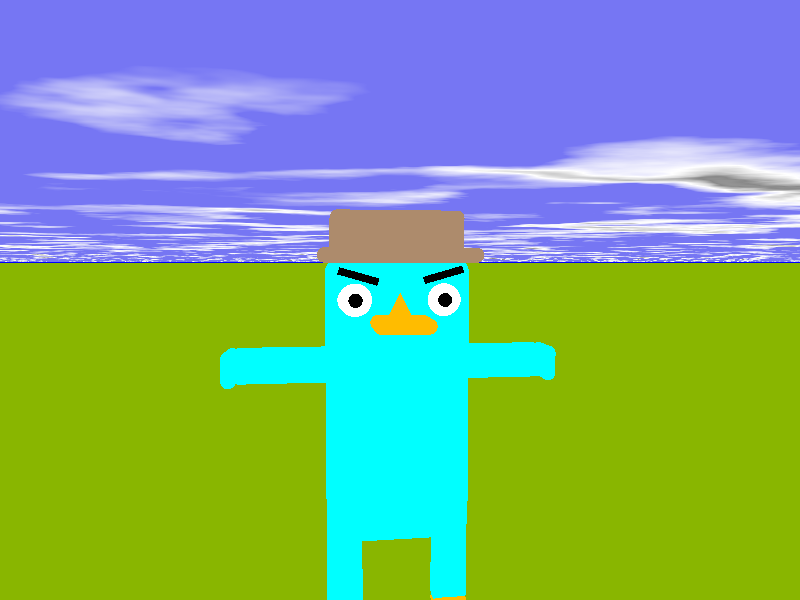 #include "colors.inc"
#include "shapes.inc" 
    
#declare w = 1; //width
#declare h = 4; //height 
#declare d = -2; //depth
#declare proportion = 1;  

#declare c = <0,1.1,0>;
        
camera{


    location <-8,5,0>
    look_at <0,4.5,-1>

}  
light_source { 
        <-1,4.5,3>
        color White 
}
light_source { 
        <-1,4.5,-3>
        color White 
}
 

background{Blue}

//Body

object{ // Round_Box(A, B, WireRadius, UseMerge)
        Round_Box(c,c+<w,h,d>, 0.25   , 0)  
         
        texture{ pigment{ color Cyan}
               //normal { radial sine_wave frequency 30 scale 0.25 }
                 finish { phong 1 }
                }
        scale<1,1,1>*proportion  rotate<0, 0,0> translate<0,0,0>
      } // ---------------------------------------------------------
      

//Arm1      
union{

    object{ // Round_Box(A, B, WireRadius, UseMerge)
            Round_Box(c+<0.5,0.5,0.001>, c+<0.8,-1,-0.5>, 0.1   , 0)  
             
            texture{ pigment{ color Cyan}
                   //normal { radial sine_wave frequency 30 scale 0.25 }
                     finish { phong 1 }
                    }
            
          } // ---------------------------------------------------------
          
    //Hand1      
     object{ // Round_Box(A, B, WireRadius, UseMerge)
            Round_Box(c+<0.8,-1,0.001>, c+<0.2,-1,-0.5>, 0.1   , 0)  
             
            texture{ pigment{ color Cyan}
                   //normal { radial sine_wave frequency 30 scale 0.25 }
                     finish { phong 1 }
                    }
       
          } // ---------------------------------------------------------
    scale<1,1,1>*proportion  rotate<-90,0,0> translate c+<-0.08,2.7,1.4>      
}  


//Arm2
union{ 

    object{ // Round_Box(A, B, WireRadius, UseMerge)
            Round_Box(c+<0.5,-1,d-0.001>,c+<0.8,0.5,d+0.5>, 0.1   , 0)  
             
            texture{ pigment{ color Cyan}
                   //normal { radial sine_wave frequency 30 scale 0.25 }
                     finish { phong 1 }
                    }
    
          } // ---------------------------------------------------------
    //Hand2      
     object{ // Round_Box(A, B, WireRadius, UseMerge)
            Round_Box(c+<0.8,-1,d-0.001>, c+<0.2,-1,d+0.5>, 0.1   , 0)  
             
            texture{ pigment{ color Cyan}
                   //normal { radial sine_wave frequency 30 scale 0.25 }
                     finish { phong 1 }
                    }
            
          } // ---------------------------------------------------------      
    scale<1,1,1>*proportion  rotate<90,0,0> translate c+<0,0.7,-3.3>
} 



//Leg1
 
object{ // Round_Box(A, B, WireRadius, UseMerge)
        Round_Box(  c+<w-0.5,0.5,d-0.001>,c+<w-0.8,-1,d+0.5>, 0.1   , 0)  
         
        texture{ pigment{ color Cyan}
               //normal { radial sine_wave frequency 30 scale 0.25 }
                 finish { phong 1 }
                }
        scale<1,1,1>*proportion  rotate<0, 0,0> translate<0,0,0>
      } // ---------------------------------------------------------
//Foot1      
 object{ // Round_Box(A, B, WireRadius, UseMerge)
        Round_Box(c+<w-0.5,-1,d-0.001>,c+<w-1.1,-1,d+0.5>, 0.1   , 0)  
         
        texture{ pigment{ color Orange}
               //normal { radial sine_wave frequency 30 scale 0.25 }
                 finish { phong 1 }
                }
        scale<1,1,1>*proportion  rotate<0, 0,0> translate<0,0,0>
      } // ---------------------------------------------------------      
      
//Leg2
object{ // Round_Box(A, B, WireRadius, UseMerge)
        Round_Box( c+<w-0.5,0.5,+0.001>,c+<w-0.8,-1,d+1.5>, 0.1   , 0)  
         
        texture{ pigment{ color Cyan}
               //normal { radial sine_wave frequency 30 scale 0.25 }
                 finish { phong 1 }
                }
        scale<1,1,1>*proportion  rotate<0, 0,0> translate<0,0,0>
      } // ---------------------------------------------------------
      
//Foot2      
 object{ // Round_Box(A, B, WireRadius, UseMerge)
        Round_Box(c+<w-0.5,-1,+0.001>,c+<w-1.1,-1,d+1.5>, 0.1   , 0)  
         
        texture{ pigment{ color Orange}
               //normal { radial sine_wave frequency 30 scale 0.25 }
                 finish { phong 1 }
                }
        scale<1,1,1>*proportion  rotate<0, 0,0> translate<0,0,0>
      } // ---------------------------------------------------------      
           
      

//Left eye

sphere { c, 0.3 

        texture { pigment{ color White}
                  finish { phong 1.0 reflection 0.00}
                } // end of texture

          scale<1,1,1>*proportion  rotate<0,0,0>  translate<0.2,3.4,-1.6>  
       }  // end of sphere -----------------------------------
       //Iris1
            sphere { c, 0.1 
            
                    texture { pigment{ color Black}
                              finish { phong 1.0 reflection 0.00}
                            } // end of texture
            
                      scale<1,1,1>*proportion  rotate<0,0,0>  translate<-0.05,3.4,-1.6>  
                   }  // end of sphere -----------------------------------  
                   
                   
                   
                   
                   
//Rigth eye       
sphere { c, 0.3 

        texture { pigment{ color White}
                  finish { phong 1.0 reflection 0.00}
                } // end of texture

          scale<1,1,1>*proportion  rotate<0,0,0>  translate<0.2,3.4,-0.4>  
       }  // end of sphere ----------------------------------- 

                   
        //Iris2       
        sphere { c, 0.1 
        
                texture { pigment{ color  Black}
                          finish { phong 1.0 reflection 0.00}
                        } // end of texture
        
                 scale<1,1,1>*proportion  rotate<0,0,0>  translate<-0.05,3.4,-0.4>  
               }  // end of sphere ----------------------------------- 
       
// CejaRigth

cylinder { c+<0,4,0>,c+<0,4,0.55>, 0.05
           texture { pigment { color Black}
                   //normal  { bumps 0.5 scale <0.25, 0.005,0.005>}  
                     finish  { phong 0.5 reflection{ 0.00 metallic 0.00} } 
                   } // end of texture
           scale <1,1,1>*proportion rotate<-16,0,0> translate<0,-0.16,0.7>
         } // end of cylinder  ------------------------------------



       
// CejaLeft

cylinder { c+<0,4,0>,c+<0,4,0.55>, 0.05
           texture { pigment { color Black}
                   //normal  { bumps 0.5 scale <0.25, 0.005,0.005>}  
                     finish  { phong 0.5 reflection{ 0.00 metallic 0.00} } 
                   } // end of texture
           scale <1,1,1>*proportion rotate<16,0,0> translate<0,0.01,-3.26>
         } // end of cylinder  ------------------------------------







       
// Pico

object{ // Round_Box(A, B, WireRadius, UseMerge)
        Round_Box(c+<0.2,0,-0.6>,c+<-0.7,0.2,-1.4>, 0.1   , 0)  
         
        texture{ pigment{ color Orange}
               //normal { radial sine_wave frequency 30 scale 0.25 }
                 finish { phong 1 }
                }
        scale<1,1,1>*proportion  rotate<0, 0,0> translate<0,3,0>
      } // ---------------------------------------------------------

//Nose            
triangle { 
                c+<-0.01, 0, -0.75>, c+<-0.01, 0, -1.25>, c+<-0.01, 0.5, -1>
                texture { pigment{ color Orange } 
                finish { phong 1.0 }
              }
              scale<1,1,1>*proportion rotate<0, 0,0> translate<0,3,0>
               }
               
               
//Cola 

object{ // Round_Box(A, B, WireRadius, UseMerge)
        Round_Box( c+<w,0.6,-0.3>,c+<3.5,0.2,-1.5>, 0.1   , 0)  
         
        texture{ pigment{ color Red}
               //normal { radial sine_wave frequency 30 scale 0.25 }
                 finish { phong 1 }
                }
        scale<1,1,1>*proportion  rotate<0, 0,0> translate<0,0,0>
      } // ---------------------------------------------------------
      
//Hat

object{ // Round_Box(A, B, WireRadius, UseMerge)
        Round_Box(c+<-0.4,0,-1.2>,c+<1,0.2,1>, 0.1   , 0)  
                              
        texture{ pigment{ color SemiSweetChoc}
               //normal { radial sine_wave frequency 30 scale 0.25 }
                 finish { phong 1 }                           
                }
        scale<1,1,1>*proportion  rotate<0, 0,0> translate<0.1,3.9,-0.9>
      } // --------------------------------------------------------- 
      
//Hat

object{ // Round_Box(A, B, WireRadius, UseMerge)
        Round_Box(c+<-0.6,0,-1>,c+<0.5,0.6,0.8>, 0.1   , 0)  
                              
        texture{ pigment{ color SemiSweetChoc}
               //normal { radial sine_wave frequency 30 scale 0.25 }
                 finish { phong 1 }                           
                }
        scale<1,1,1>*proportion  rotate<0, 0,0> translate<0.48,4,-0.87>
      } // ---------------------------------------------------------
      
      
      
// PoVRay 3.7 Scene File " ... .pov"
// author:  ...
// date:    ...
//--------------------------------------------------------------------------
#version 3.7;
global_settings{ assumed_gamma 1.0 }
#default{ finish{ ambient 0.1 diffuse 0.9 }} 
//--------------------------------------------------------------------------
#include "colors.inc"
#include "textures.inc"
#include "glass.inc"
#include "metals.inc"
#include "golds.inc"
#include "stones.inc"
#include "woods.inc"
#include "shapes.inc"
#include "shapes2.inc"
#include "functions.inc"
#include "math.inc"
#include "transforms.inc"
//--------------------------------------------------------------------------
// camera ------------------------------------------------------------------ 

#declare Camera_0 = camera {/*ultra_wide_angle*/ angle 75      // front view
                            location  <0.0 , 1.0 ,-3.0>
                            right     x*image_width/image_height
                            look_at   <0.0 , 1.0 , 0.0>}
#declare Camera_1 = camera {/*ultra_wide_angle*/ angle 90   // diagonal view
                            location  <2.0 , 2.5 ,-3.0>
                            right     x*image_width/image_height
                            look_at   <0.0 , 1.0 , 0.0>}
#declare Camera_2 = camera {/*ultra_wide_angle*/ angle 90 // right side view
                            location  <3.0 , 1.0 , 0.0>
                            right     x*image_width/image_height
                            look_at   <0.0 , 1.0 , 0.0>}
#declare Camera_3 = camera {/*ultra_wide_angle*/ angle 90        // top view
                            location  <-4.0 , 3.0 ,-2.0>
                            right     x*image_width/image_height
                            look_at   <0.0 , 0.0 , 0.0>}
//camera{Camera_3}
// sun ---------------------------------------------------------------------
light_source{<-1500,2000,-2500> color White}

// sky -------------------------------------------------------------- 
plane{<0,1,0>,1 hollow  
       texture{ pigment{ bozo turbulence 0.92
                         color_map { [0.00 rgb <0.20, 0.20, 1.0>*0.9]
                                     [0.50 rgb <0.20, 0.20, 1.0>*0.9]
                                     [0.70 rgb <1,1,1>]
                                     [0.85 rgb <0.25,0.25,0.25>]
                                     [1.0 rgb <0.5,0.5,0.5>]}
                        scale<1,1,1.5>*2.5  translate< 0,0,0>
                       }
                finish {ambient 1 diffuse 0} }      
       scale 10000}
// fog on the ground -------------------------------------------------
fog { fog_type   2
      distance   50
      color      White  
      fog_offset 0.1
      fog_alt    1.5
      turbulence 1.8
    }

// ground ------------------------------------------------------------
plane { <0,1,0>, 0 
        texture{ pigment{ color rgb<0.35,0.65,0.0>*0.72 }
	         normal { bumps 0.75 scale 0.015 }
                 finish { phong 0.1 }
               } // end of texture
      } // end of plane
//--------------------------------------------------------------------------
//---------------------------- objects in scene ----------------------------
//--------------------------------------------------------------------------












